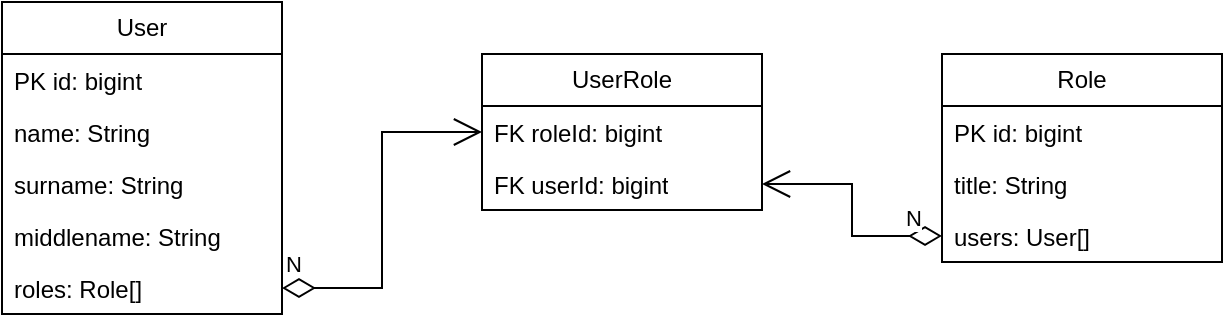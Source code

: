 <mxfile version="21.2.3" type="github">
  <diagram id="C5RBs43oDa-KdzZeNtuy" name="Page-1">
    <mxGraphModel dx="1173" dy="745" grid="1" gridSize="10" guides="1" tooltips="1" connect="1" arrows="1" fold="1" page="1" pageScale="1" pageWidth="827" pageHeight="1169" math="0" shadow="0">
      <root>
        <mxCell id="WIyWlLk6GJQsqaUBKTNV-0" />
        <mxCell id="WIyWlLk6GJQsqaUBKTNV-1" parent="WIyWlLk6GJQsqaUBKTNV-0" />
        <mxCell id="h9zeeWwcExgXHGoZgI7M-16" value="User" style="swimlane;fontStyle=0;childLayout=stackLayout;horizontal=1;startSize=26;fillColor=none;horizontalStack=0;resizeParent=1;resizeParentMax=0;resizeLast=0;collapsible=1;marginBottom=0;whiteSpace=wrap;html=1;" vertex="1" parent="WIyWlLk6GJQsqaUBKTNV-1">
          <mxGeometry x="80" y="50" width="140" height="156" as="geometry" />
        </mxCell>
        <mxCell id="h9zeeWwcExgXHGoZgI7M-17" value="PK id: bigint" style="text;strokeColor=none;fillColor=none;align=left;verticalAlign=top;spacingLeft=4;spacingRight=4;overflow=hidden;rotatable=0;points=[[0,0.5],[1,0.5]];portConstraint=eastwest;whiteSpace=wrap;html=1;" vertex="1" parent="h9zeeWwcExgXHGoZgI7M-16">
          <mxGeometry y="26" width="140" height="26" as="geometry" />
        </mxCell>
        <mxCell id="h9zeeWwcExgXHGoZgI7M-25" value="name: String" style="text;strokeColor=none;fillColor=none;align=left;verticalAlign=top;spacingLeft=4;spacingRight=4;overflow=hidden;rotatable=0;points=[[0,0.5],[1,0.5]];portConstraint=eastwest;whiteSpace=wrap;html=1;" vertex="1" parent="h9zeeWwcExgXHGoZgI7M-16">
          <mxGeometry y="52" width="140" height="26" as="geometry" />
        </mxCell>
        <mxCell id="h9zeeWwcExgXHGoZgI7M-18" value="surname: String" style="text;strokeColor=none;fillColor=none;align=left;verticalAlign=top;spacingLeft=4;spacingRight=4;overflow=hidden;rotatable=0;points=[[0,0.5],[1,0.5]];portConstraint=eastwest;whiteSpace=wrap;html=1;" vertex="1" parent="h9zeeWwcExgXHGoZgI7M-16">
          <mxGeometry y="78" width="140" height="26" as="geometry" />
        </mxCell>
        <mxCell id="h9zeeWwcExgXHGoZgI7M-19" value="middlename: String" style="text;strokeColor=none;fillColor=none;align=left;verticalAlign=top;spacingLeft=4;spacingRight=4;overflow=hidden;rotatable=0;points=[[0,0.5],[1,0.5]];portConstraint=eastwest;whiteSpace=wrap;html=1;" vertex="1" parent="h9zeeWwcExgXHGoZgI7M-16">
          <mxGeometry y="104" width="140" height="26" as="geometry" />
        </mxCell>
        <mxCell id="h9zeeWwcExgXHGoZgI7M-41" value="roles: Role[]" style="text;strokeColor=none;fillColor=none;align=left;verticalAlign=top;spacingLeft=4;spacingRight=4;overflow=hidden;rotatable=0;points=[[0,0.5],[1,0.5]];portConstraint=eastwest;whiteSpace=wrap;html=1;" vertex="1" parent="h9zeeWwcExgXHGoZgI7M-16">
          <mxGeometry y="130" width="140" height="26" as="geometry" />
        </mxCell>
        <mxCell id="h9zeeWwcExgXHGoZgI7M-30" value="Role" style="swimlane;fontStyle=0;childLayout=stackLayout;horizontal=1;startSize=26;fillColor=none;horizontalStack=0;resizeParent=1;resizeParentMax=0;resizeLast=0;collapsible=1;marginBottom=0;whiteSpace=wrap;html=1;" vertex="1" parent="WIyWlLk6GJQsqaUBKTNV-1">
          <mxGeometry x="550" y="76" width="140" height="104" as="geometry" />
        </mxCell>
        <mxCell id="h9zeeWwcExgXHGoZgI7M-31" value="PK id: bigint" style="text;strokeColor=none;fillColor=none;align=left;verticalAlign=top;spacingLeft=4;spacingRight=4;overflow=hidden;rotatable=0;points=[[0,0.5],[1,0.5]];portConstraint=eastwest;whiteSpace=wrap;html=1;" vertex="1" parent="h9zeeWwcExgXHGoZgI7M-30">
          <mxGeometry y="26" width="140" height="26" as="geometry" />
        </mxCell>
        <mxCell id="h9zeeWwcExgXHGoZgI7M-32" value="title: String" style="text;strokeColor=none;fillColor=none;align=left;verticalAlign=top;spacingLeft=4;spacingRight=4;overflow=hidden;rotatable=0;points=[[0,0.5],[1,0.5]];portConstraint=eastwest;whiteSpace=wrap;html=1;" vertex="1" parent="h9zeeWwcExgXHGoZgI7M-30">
          <mxGeometry y="52" width="140" height="26" as="geometry" />
        </mxCell>
        <mxCell id="h9zeeWwcExgXHGoZgI7M-42" value="users: User[]" style="text;strokeColor=none;fillColor=none;align=left;verticalAlign=top;spacingLeft=4;spacingRight=4;overflow=hidden;rotatable=0;points=[[0,0.5],[1,0.5]];portConstraint=eastwest;whiteSpace=wrap;html=1;" vertex="1" parent="h9zeeWwcExgXHGoZgI7M-30">
          <mxGeometry y="78" width="140" height="26" as="geometry" />
        </mxCell>
        <mxCell id="h9zeeWwcExgXHGoZgI7M-35" value="UserRole" style="swimlane;fontStyle=0;childLayout=stackLayout;horizontal=1;startSize=26;fillColor=none;horizontalStack=0;resizeParent=1;resizeParentMax=0;resizeLast=0;collapsible=1;marginBottom=0;whiteSpace=wrap;html=1;" vertex="1" parent="WIyWlLk6GJQsqaUBKTNV-1">
          <mxGeometry x="320" y="76" width="140" height="78" as="geometry" />
        </mxCell>
        <mxCell id="h9zeeWwcExgXHGoZgI7M-37" value="FK roleId: bigint" style="text;strokeColor=none;fillColor=none;align=left;verticalAlign=top;spacingLeft=4;spacingRight=4;overflow=hidden;rotatable=0;points=[[0,0.5],[1,0.5]];portConstraint=eastwest;whiteSpace=wrap;html=1;" vertex="1" parent="h9zeeWwcExgXHGoZgI7M-35">
          <mxGeometry y="26" width="140" height="26" as="geometry" />
        </mxCell>
        <mxCell id="h9zeeWwcExgXHGoZgI7M-36" value="FK userId: bigint" style="text;strokeColor=none;fillColor=none;align=left;verticalAlign=top;spacingLeft=4;spacingRight=4;overflow=hidden;rotatable=0;points=[[0,0.5],[1,0.5]];portConstraint=eastwest;whiteSpace=wrap;html=1;" vertex="1" parent="h9zeeWwcExgXHGoZgI7M-35">
          <mxGeometry y="52" width="140" height="26" as="geometry" />
        </mxCell>
        <mxCell id="h9zeeWwcExgXHGoZgI7M-40" value="N" style="endArrow=open;html=1;endSize=12;startArrow=diamondThin;startSize=14;startFill=0;edgeStyle=orthogonalEdgeStyle;align=left;verticalAlign=bottom;rounded=0;" edge="1" parent="WIyWlLk6GJQsqaUBKTNV-1" source="h9zeeWwcExgXHGoZgI7M-41" target="h9zeeWwcExgXHGoZgI7M-37">
          <mxGeometry x="-1" y="3" relative="1" as="geometry">
            <mxPoint x="240" y="170" as="sourcePoint" />
            <mxPoint x="430" y="200" as="targetPoint" />
          </mxGeometry>
        </mxCell>
        <mxCell id="h9zeeWwcExgXHGoZgI7M-48" value="N" style="endArrow=open;html=1;endSize=12;startArrow=diamondThin;startSize=14;startFill=0;edgeStyle=orthogonalEdgeStyle;align=left;verticalAlign=bottom;rounded=0;" edge="1" parent="WIyWlLk6GJQsqaUBKTNV-1" source="h9zeeWwcExgXHGoZgI7M-42" target="h9zeeWwcExgXHGoZgI7M-36">
          <mxGeometry x="-0.655" relative="1" as="geometry">
            <mxPoint x="380" y="232" as="sourcePoint" />
            <mxPoint x="480" y="180" as="targetPoint" />
            <mxPoint as="offset" />
          </mxGeometry>
        </mxCell>
      </root>
    </mxGraphModel>
  </diagram>
</mxfile>
